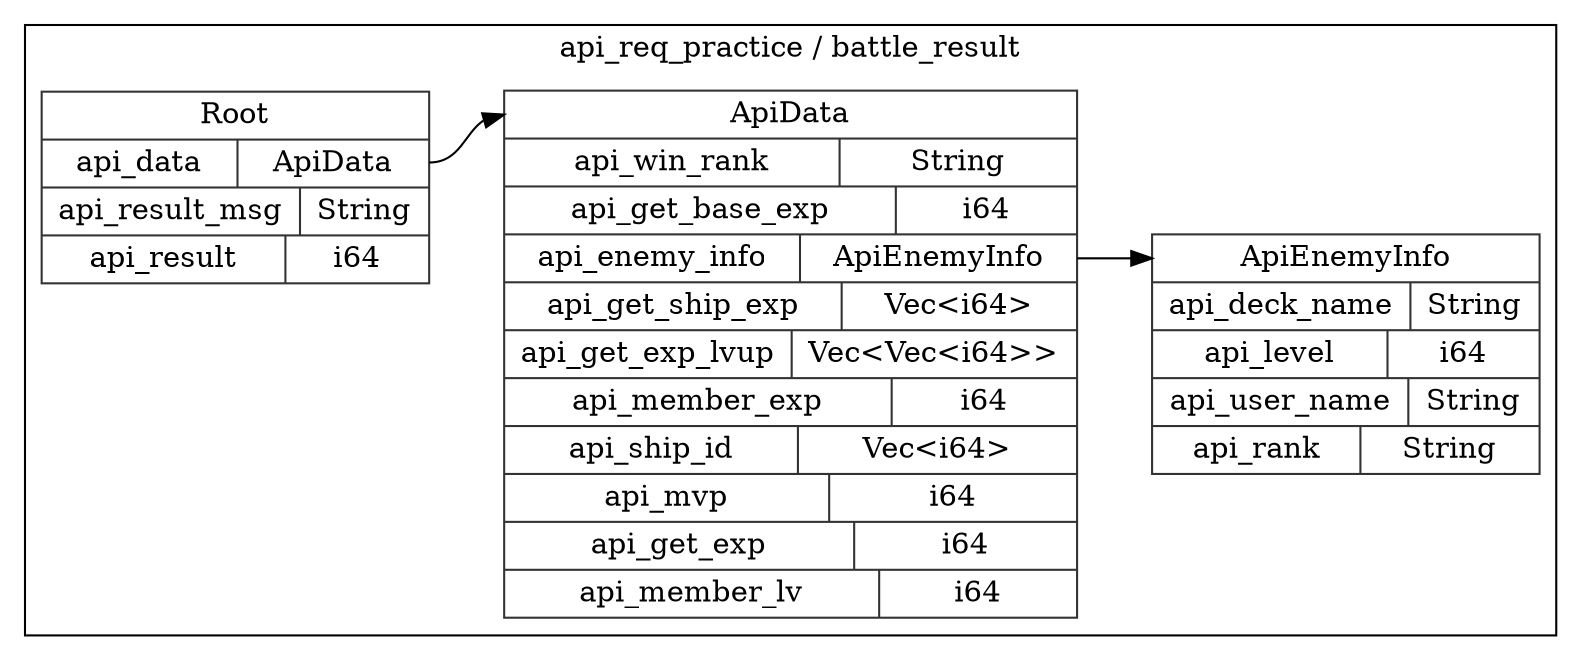 digraph {
  rankdir=LR;
  subgraph cluster_0 {
    label="api_req_practice / battle_result";
    node [style="filled", color=white, style="solid", color=gray20];
    api_req_practice__battle_result__ApiData [label="<ApiData> ApiData  | { api_win_rank | <api_win_rank> String } | { api_get_base_exp | <api_get_base_exp> i64 } | { api_enemy_info | <api_enemy_info> ApiEnemyInfo } | { api_get_ship_exp | <api_get_ship_exp> Vec\<i64\> } | { api_get_exp_lvup | <api_get_exp_lvup> Vec\<Vec\<i64\>\> } | { api_member_exp | <api_member_exp> i64 } | { api_ship_id | <api_ship_id> Vec\<i64\> } | { api_mvp | <api_mvp> i64 } | { api_get_exp | <api_get_exp> i64 } | { api_member_lv | <api_member_lv> i64 }", shape=record];
    api_req_practice__battle_result__ApiEnemyInfo;
    api_req_practice__battle_result__ApiData:api_enemy_info:e -> api_req_practice__battle_result__ApiEnemyInfo:ApiEnemyInfo:w;
    api_req_practice__battle_result__Root [label="<Root> Root  | { api_data | <api_data> ApiData } | { api_result_msg | <api_result_msg> String } | { api_result | <api_result> i64 }", shape=record];
    api_req_practice__battle_result__Root:api_data:e -> api_req_practice__battle_result__ApiData:ApiData:w;
    api_req_practice__battle_result__ApiEnemyInfo [label="<ApiEnemyInfo> ApiEnemyInfo  | { api_deck_name | <api_deck_name> String } | { api_level | <api_level> i64 } | { api_user_name | <api_user_name> String } | { api_rank | <api_rank> String }", shape=record];
  }
}
